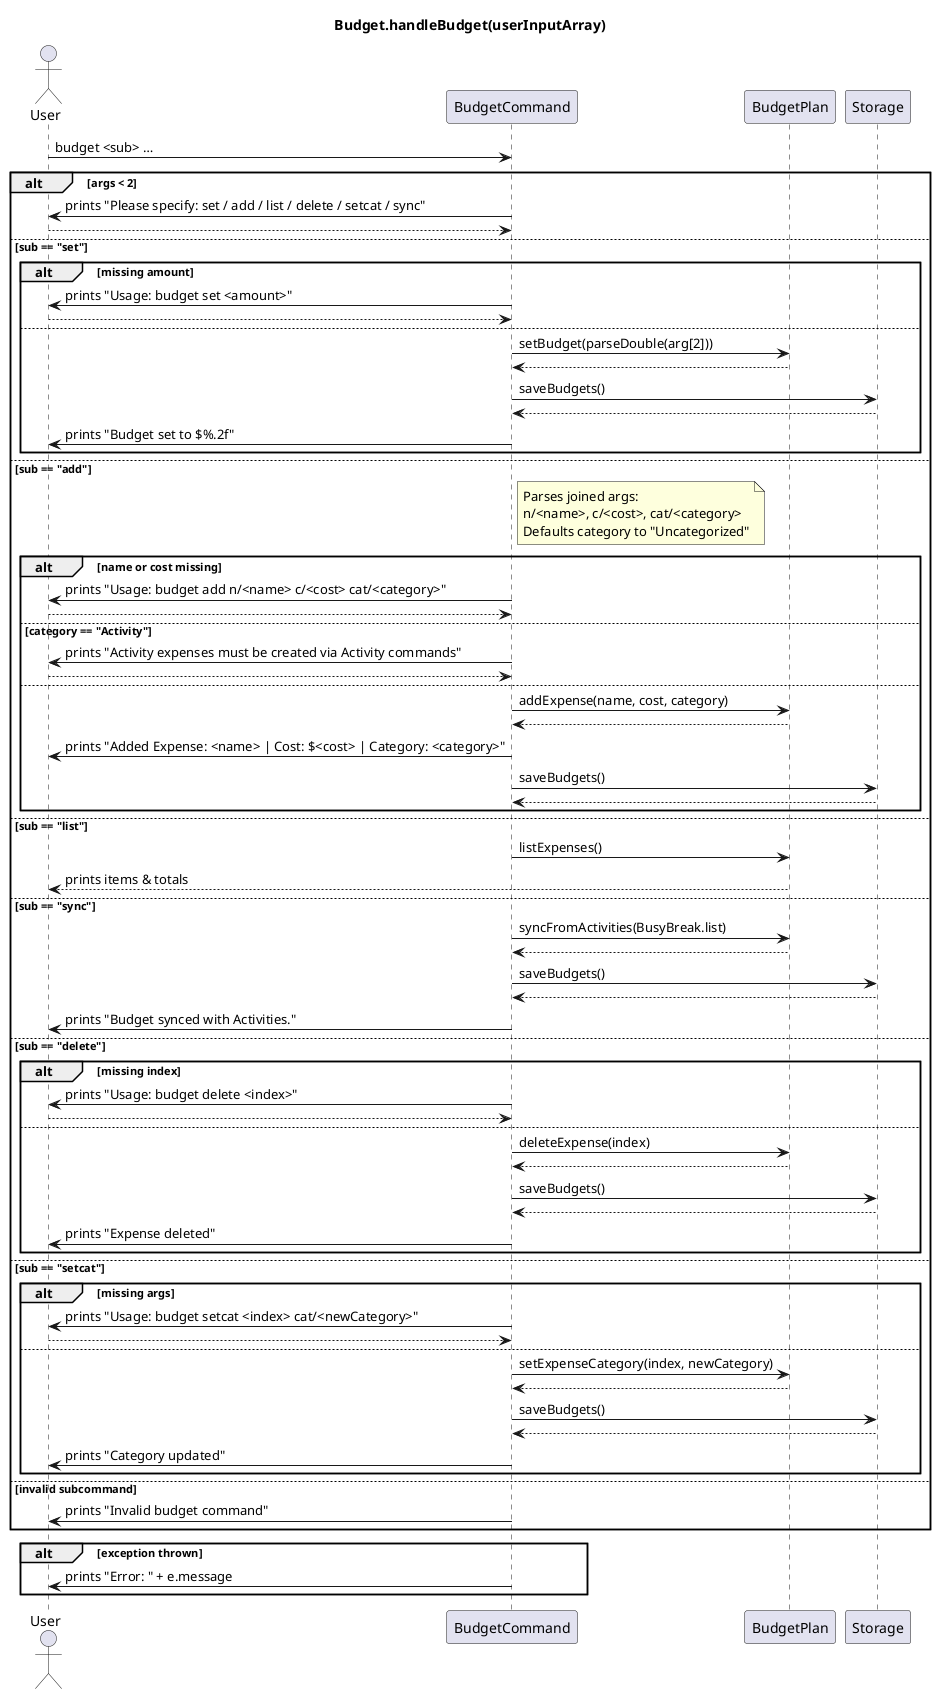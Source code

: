 @startuml
title Budget.handleBudget(userInputArray)

actor User
participant "BudgetCommand" as Budget
participant "BudgetPlan" as Plan
participant "Storage" as Store

User -> Budget: budget <sub> …

alt args < 2
  Budget -> User: prints "Please specify: set / add / list / delete / setcat / sync"
  return
else sub == "set"
  alt missing amount
    Budget -> User: prints "Usage: budget set <amount>"
    return
  else
    Budget -> Plan: setBudget(parseDouble(arg[2]))
    Plan --> Budget
    Budget -> Store: saveBudgets()
    Store --> Budget
    Budget -> User: prints "Budget set to $%.2f"
  end

else sub == "add"
  note right of Budget
    Parses joined args:
    n/<name>, c/<cost>, cat/<category>
    Defaults category to "Uncategorized"
  end note

  alt name or cost missing
    Budget -> User: prints "Usage: budget add n/<name> c/<cost> cat/<category>"
    return
  else category == "Activity"
    Budget -> User: prints "Activity expenses must be created via Activity commands"
    return
  else
    Budget -> Plan: addExpense(name, cost, category)
    Plan --> Budget
    Budget -> User: prints "Added Expense: <name> | Cost: $<cost> | Category: <category>"
    Budget -> Store: saveBudgets()
    Store --> Budget
  end

else sub == "list"
  Budget -> Plan: listExpenses()
  Plan --> User: prints items & totals

else sub == "sync"
  Budget -> Plan: syncFromActivities(BusyBreak.list)
  Plan --> Budget
  Budget -> Store: saveBudgets()
  Store --> Budget
  Budget -> User: prints "Budget synced with Activities."

else sub == "delete"
  alt missing index
    Budget -> User: prints "Usage: budget delete <index>"
    return
  else
    Budget -> Plan: deleteExpense(index)
    Plan --> Budget
    Budget -> Store: saveBudgets()
    Store --> Budget
    Budget -> User: prints "Expense deleted"
  end

else sub == "setcat"
  alt missing args
    Budget -> User: prints "Usage: budget setcat <index> cat/<newCategory>"
    return
  else
    Budget -> Plan: setExpenseCategory(index, newCategory)
    Plan --> Budget
    Budget -> Store: saveBudgets()
    Store --> Budget
    Budget -> User: prints "Category updated"
  end

else invalid subcommand
  Budget -> User: prints "Invalid budget command"
end

alt exception thrown
  Budget -> User: prints "Error: " + e.message
end

@enduml